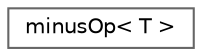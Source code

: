 digraph "Graphical Class Hierarchy"
{
 // LATEX_PDF_SIZE
  bgcolor="transparent";
  edge [fontname=Helvetica,fontsize=10,labelfontname=Helvetica,labelfontsize=10];
  node [fontname=Helvetica,fontsize=10,shape=box,height=0.2,width=0.4];
  rankdir="LR";
  Node0 [id="Node000000",label="minusOp\< T \>",height=0.2,width=0.4,color="grey40", fillcolor="white", style="filled",URL="$structFoam_1_1minusOp.html",tooltip=" "];
}
